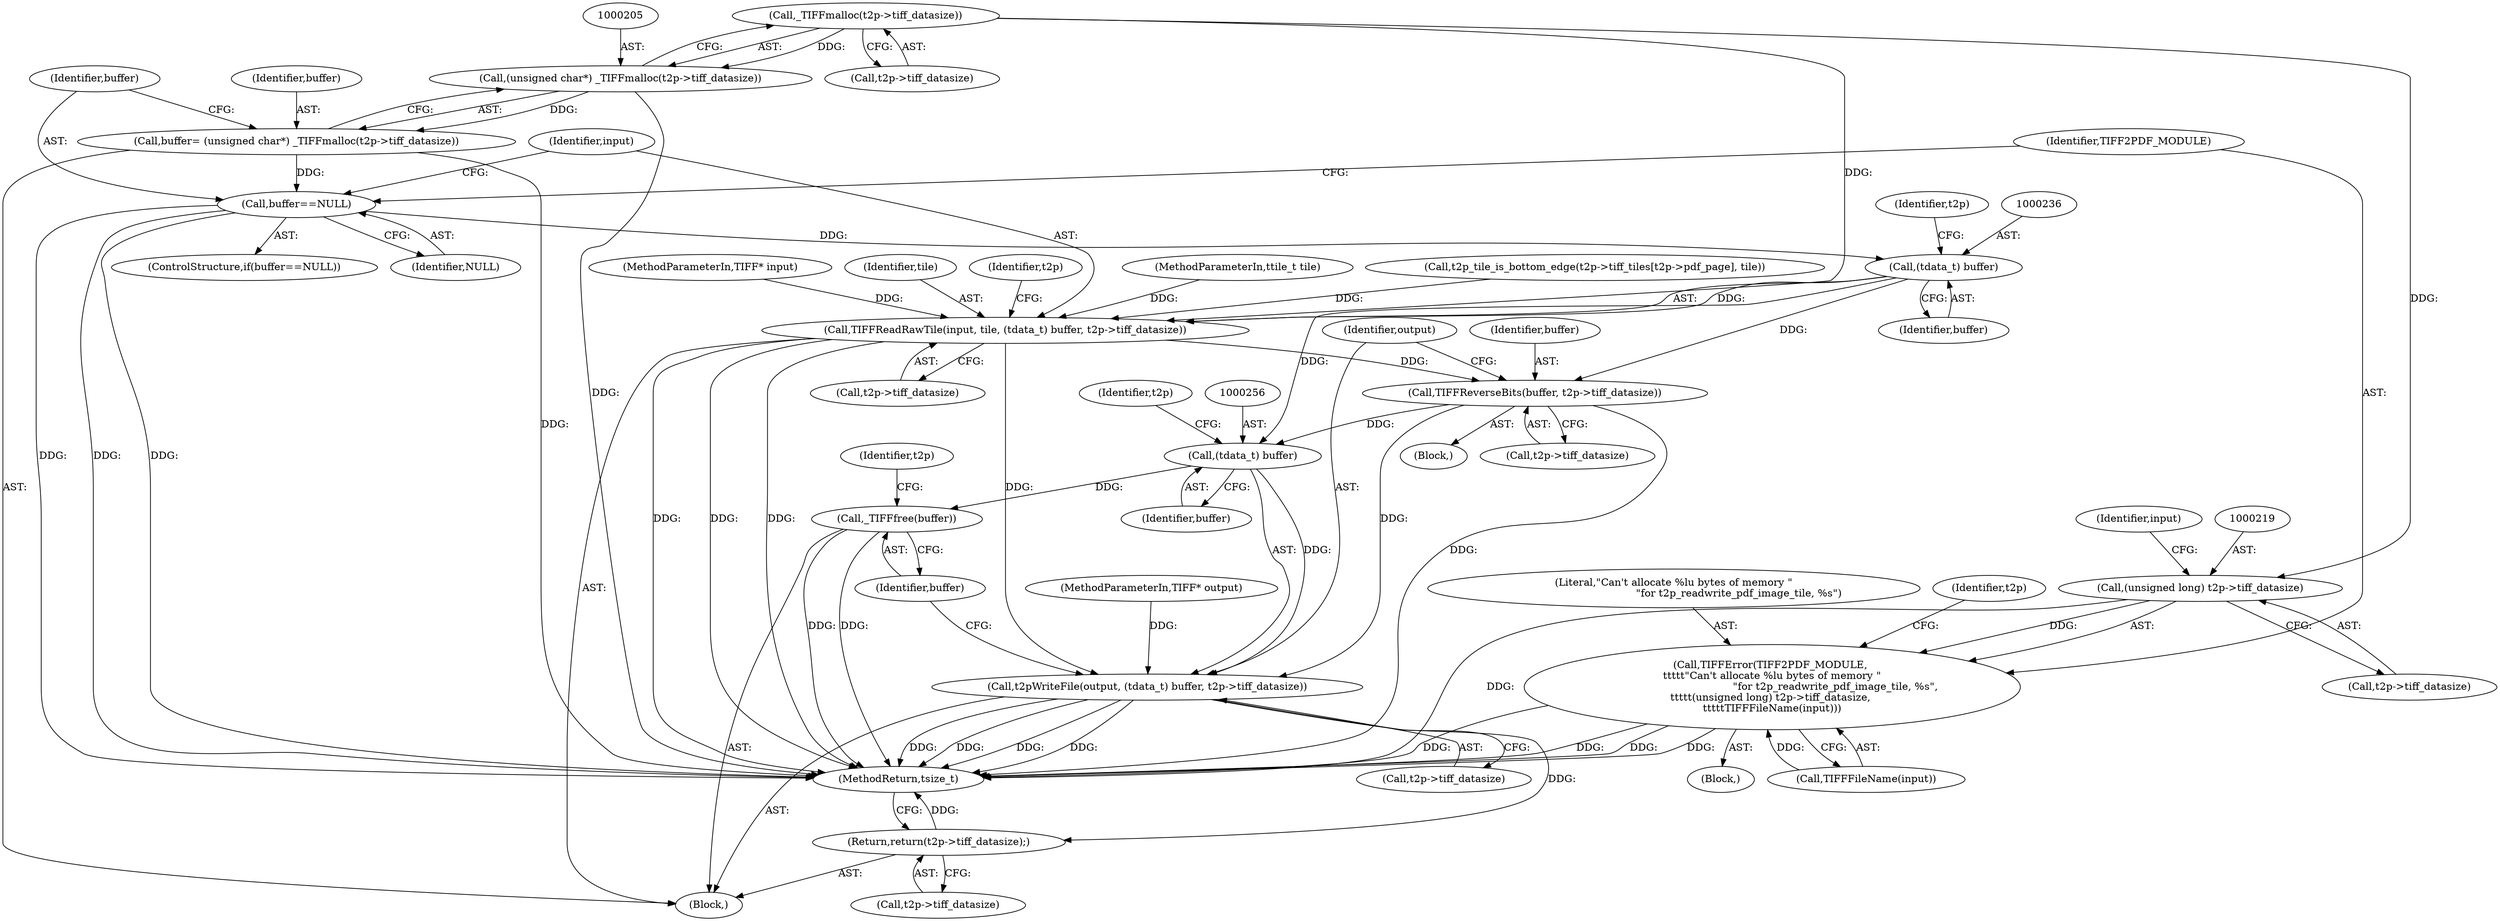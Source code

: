 digraph "0_libtiff_c7153361a4041260719b340f73f2f76@API" {
"1000206" [label="(Call,_TIFFmalloc(t2p->tiff_datasize))"];
"1000204" [label="(Call,(unsigned char*) _TIFFmalloc(t2p->tiff_datasize))"];
"1000202" [label="(Call,buffer= (unsigned char*) _TIFFmalloc(t2p->tiff_datasize))"];
"1000211" [label="(Call,buffer==NULL)"];
"1000235" [label="(Call,(tdata_t) buffer)"];
"1000232" [label="(Call,TIFFReadRawTile(input, tile, (tdata_t) buffer, t2p->tiff_datasize))"];
"1000248" [label="(Call,TIFFReverseBits(buffer, t2p->tiff_datasize))"];
"1000255" [label="(Call,(tdata_t) buffer)"];
"1000253" [label="(Call,t2pWriteFile(output, (tdata_t) buffer, t2p->tiff_datasize))"];
"1000263" [label="(Return,return(t2p->tiff_datasize);)"];
"1000261" [label="(Call,_TIFFfree(buffer))"];
"1000218" [label="(Call,(unsigned long) t2p->tiff_datasize)"];
"1000215" [label="(Call,TIFFError(TIFF2PDF_MODULE, \n\t\t\t\t\t\"Can't allocate %lu bytes of memory \"\n                                        \"for t2p_readwrite_pdf_image_tile, %s\", \n\t\t\t\t\t(unsigned long) t2p->tiff_datasize, \n\t\t\t\t\tTIFFFileName(input)))"];
"1000211" [label="(Call,buffer==NULL)"];
"1000112" [label="(MethodParameterIn,ttile_t tile)"];
"1000238" [label="(Call,t2p->tiff_datasize)"];
"1000263" [label="(Return,return(t2p->tiff_datasize);)"];
"1001530" [label="(MethodReturn,tsize_t)"];
"1000202" [label="(Call,buffer= (unsigned char*) _TIFFmalloc(t2p->tiff_datasize))"];
"1000216" [label="(Identifier,TIFF2PDF_MODULE)"];
"1000207" [label="(Call,t2p->tiff_datasize)"];
"1000261" [label="(Call,_TIFFfree(buffer))"];
"1000227" [label="(Identifier,t2p)"];
"1000258" [label="(Call,t2p->tiff_datasize)"];
"1000224" [label="(Identifier,input)"];
"1000201" [label="(Block,)"];
"1000204" [label="(Call,(unsigned char*) _TIFFmalloc(t2p->tiff_datasize))"];
"1000212" [label="(Identifier,buffer)"];
"1000249" [label="(Identifier,buffer)"];
"1000206" [label="(Call,_TIFFmalloc(t2p->tiff_datasize))"];
"1000250" [label="(Call,t2p->tiff_datasize)"];
"1000218" [label="(Call,(unsigned long) t2p->tiff_datasize)"];
"1000247" [label="(Block,)"];
"1000255" [label="(Call,(tdata_t) buffer)"];
"1000214" [label="(Block,)"];
"1000110" [label="(MethodParameterIn,TIFF* input)"];
"1000254" [label="(Identifier,output)"];
"1000215" [label="(Call,TIFFError(TIFF2PDF_MODULE, \n\t\t\t\t\t\"Can't allocate %lu bytes of memory \"\n                                        \"for t2p_readwrite_pdf_image_tile, %s\", \n\t\t\t\t\t(unsigned long) t2p->tiff_datasize, \n\t\t\t\t\tTIFFFileName(input)))"];
"1000220" [label="(Call,t2p->tiff_datasize)"];
"1000265" [label="(Identifier,t2p)"];
"1000234" [label="(Identifier,tile)"];
"1000111" [label="(MethodParameterIn,TIFF* output)"];
"1000203" [label="(Identifier,buffer)"];
"1000237" [label="(Identifier,buffer)"];
"1000213" [label="(Identifier,NULL)"];
"1000244" [label="(Identifier,t2p)"];
"1000232" [label="(Call,TIFFReadRawTile(input, tile, (tdata_t) buffer, t2p->tiff_datasize))"];
"1000223" [label="(Call,TIFFFileName(input))"];
"1000233" [label="(Identifier,input)"];
"1000210" [label="(ControlStructure,if(buffer==NULL))"];
"1000185" [label="(Call,t2p_tile_is_bottom_edge(t2p->tiff_tiles[t2p->pdf_page], tile))"];
"1000253" [label="(Call,t2pWriteFile(output, (tdata_t) buffer, t2p->tiff_datasize))"];
"1000235" [label="(Call,(tdata_t) buffer)"];
"1000257" [label="(Identifier,buffer)"];
"1000264" [label="(Call,t2p->tiff_datasize)"];
"1000259" [label="(Identifier,t2p)"];
"1000262" [label="(Identifier,buffer)"];
"1000217" [label="(Literal,\"Can't allocate %lu bytes of memory \"\n                                        \"for t2p_readwrite_pdf_image_tile, %s\")"];
"1000248" [label="(Call,TIFFReverseBits(buffer, t2p->tiff_datasize))"];
"1000239" [label="(Identifier,t2p)"];
"1000206" -> "1000204"  [label="AST: "];
"1000206" -> "1000207"  [label="CFG: "];
"1000207" -> "1000206"  [label="AST: "];
"1000204" -> "1000206"  [label="CFG: "];
"1000206" -> "1000204"  [label="DDG: "];
"1000206" -> "1000218"  [label="DDG: "];
"1000206" -> "1000232"  [label="DDG: "];
"1000204" -> "1000202"  [label="AST: "];
"1000205" -> "1000204"  [label="AST: "];
"1000202" -> "1000204"  [label="CFG: "];
"1000204" -> "1001530"  [label="DDG: "];
"1000204" -> "1000202"  [label="DDG: "];
"1000202" -> "1000201"  [label="AST: "];
"1000203" -> "1000202"  [label="AST: "];
"1000212" -> "1000202"  [label="CFG: "];
"1000202" -> "1001530"  [label="DDG: "];
"1000202" -> "1000211"  [label="DDG: "];
"1000211" -> "1000210"  [label="AST: "];
"1000211" -> "1000213"  [label="CFG: "];
"1000212" -> "1000211"  [label="AST: "];
"1000213" -> "1000211"  [label="AST: "];
"1000216" -> "1000211"  [label="CFG: "];
"1000233" -> "1000211"  [label="CFG: "];
"1000211" -> "1001530"  [label="DDG: "];
"1000211" -> "1001530"  [label="DDG: "];
"1000211" -> "1001530"  [label="DDG: "];
"1000211" -> "1000235"  [label="DDG: "];
"1000235" -> "1000232"  [label="AST: "];
"1000235" -> "1000237"  [label="CFG: "];
"1000236" -> "1000235"  [label="AST: "];
"1000237" -> "1000235"  [label="AST: "];
"1000239" -> "1000235"  [label="CFG: "];
"1000235" -> "1000232"  [label="DDG: "];
"1000235" -> "1000248"  [label="DDG: "];
"1000235" -> "1000255"  [label="DDG: "];
"1000232" -> "1000201"  [label="AST: "];
"1000232" -> "1000238"  [label="CFG: "];
"1000233" -> "1000232"  [label="AST: "];
"1000234" -> "1000232"  [label="AST: "];
"1000238" -> "1000232"  [label="AST: "];
"1000244" -> "1000232"  [label="CFG: "];
"1000232" -> "1001530"  [label="DDG: "];
"1000232" -> "1001530"  [label="DDG: "];
"1000232" -> "1001530"  [label="DDG: "];
"1000110" -> "1000232"  [label="DDG: "];
"1000185" -> "1000232"  [label="DDG: "];
"1000112" -> "1000232"  [label="DDG: "];
"1000232" -> "1000248"  [label="DDG: "];
"1000232" -> "1000253"  [label="DDG: "];
"1000248" -> "1000247"  [label="AST: "];
"1000248" -> "1000250"  [label="CFG: "];
"1000249" -> "1000248"  [label="AST: "];
"1000250" -> "1000248"  [label="AST: "];
"1000254" -> "1000248"  [label="CFG: "];
"1000248" -> "1001530"  [label="DDG: "];
"1000248" -> "1000255"  [label="DDG: "];
"1000248" -> "1000253"  [label="DDG: "];
"1000255" -> "1000253"  [label="AST: "];
"1000255" -> "1000257"  [label="CFG: "];
"1000256" -> "1000255"  [label="AST: "];
"1000257" -> "1000255"  [label="AST: "];
"1000259" -> "1000255"  [label="CFG: "];
"1000255" -> "1000253"  [label="DDG: "];
"1000255" -> "1000261"  [label="DDG: "];
"1000253" -> "1000201"  [label="AST: "];
"1000253" -> "1000258"  [label="CFG: "];
"1000254" -> "1000253"  [label="AST: "];
"1000258" -> "1000253"  [label="AST: "];
"1000262" -> "1000253"  [label="CFG: "];
"1000253" -> "1001530"  [label="DDG: "];
"1000253" -> "1001530"  [label="DDG: "];
"1000253" -> "1001530"  [label="DDG: "];
"1000253" -> "1001530"  [label="DDG: "];
"1000111" -> "1000253"  [label="DDG: "];
"1000253" -> "1000263"  [label="DDG: "];
"1000263" -> "1000201"  [label="AST: "];
"1000263" -> "1000264"  [label="CFG: "];
"1000264" -> "1000263"  [label="AST: "];
"1001530" -> "1000263"  [label="CFG: "];
"1000263" -> "1001530"  [label="DDG: "];
"1000261" -> "1000201"  [label="AST: "];
"1000261" -> "1000262"  [label="CFG: "];
"1000262" -> "1000261"  [label="AST: "];
"1000265" -> "1000261"  [label="CFG: "];
"1000261" -> "1001530"  [label="DDG: "];
"1000261" -> "1001530"  [label="DDG: "];
"1000218" -> "1000215"  [label="AST: "];
"1000218" -> "1000220"  [label="CFG: "];
"1000219" -> "1000218"  [label="AST: "];
"1000220" -> "1000218"  [label="AST: "];
"1000224" -> "1000218"  [label="CFG: "];
"1000218" -> "1001530"  [label="DDG: "];
"1000218" -> "1000215"  [label="DDG: "];
"1000215" -> "1000214"  [label="AST: "];
"1000215" -> "1000223"  [label="CFG: "];
"1000216" -> "1000215"  [label="AST: "];
"1000217" -> "1000215"  [label="AST: "];
"1000223" -> "1000215"  [label="AST: "];
"1000227" -> "1000215"  [label="CFG: "];
"1000215" -> "1001530"  [label="DDG: "];
"1000215" -> "1001530"  [label="DDG: "];
"1000215" -> "1001530"  [label="DDG: "];
"1000215" -> "1001530"  [label="DDG: "];
"1000223" -> "1000215"  [label="DDG: "];
}
